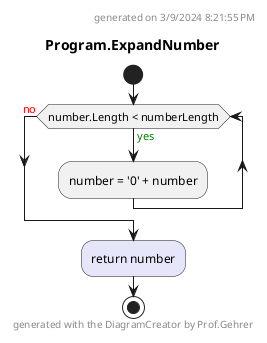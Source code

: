 @startuml Program.ExpandNumber
header
generated on 3/9/2024 8:21:55 PM
end header
title Program.ExpandNumber
start
while (number.Length < numberLength) is (<color:green>yes)
    :number = '0' + number;
endwhile (<color:red>no)
#Lavender:return number;
footer
generated with the DiagramCreator by Prof.Gehrer
end footer
stop
@enduml
